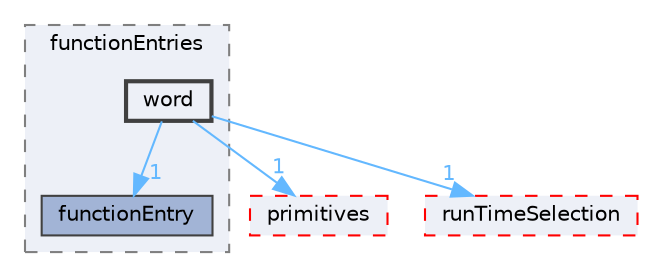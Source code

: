 digraph "src/OpenFOAM/db/dictionary/functionEntries/word"
{
 // LATEX_PDF_SIZE
  bgcolor="transparent";
  edge [fontname=Helvetica,fontsize=10,labelfontname=Helvetica,labelfontsize=10];
  node [fontname=Helvetica,fontsize=10,shape=box,height=0.2,width=0.4];
  compound=true
  subgraph clusterdir_02d80f093374efbc333e223ddfd028a9 {
    graph [ bgcolor="#edf0f7", pencolor="grey50", label="functionEntries", fontname=Helvetica,fontsize=10 style="filled,dashed", URL="dir_02d80f093374efbc333e223ddfd028a9.html",tooltip=""]
  dir_93ae320f13f2b5009a9bc00443e35e66 [label="functionEntry", fillcolor="#a2b4d6", color="grey25", style="filled", URL="dir_93ae320f13f2b5009a9bc00443e35e66.html",tooltip=""];
  dir_def5ba3bcb3282a139e8b88b9b43cd53 [label="word", fillcolor="#edf0f7", color="grey25", style="filled,bold", URL="dir_def5ba3bcb3282a139e8b88b9b43cd53.html",tooltip=""];
  }
  dir_3e50f45338116b169052b428016851aa [label="primitives", fillcolor="#edf0f7", color="red", style="filled,dashed", URL="dir_3e50f45338116b169052b428016851aa.html",tooltip=""];
  dir_97107bb83a2a5bbfad7ddd584e3f301c [label="runTimeSelection", fillcolor="#edf0f7", color="red", style="filled,dashed", URL="dir_97107bb83a2a5bbfad7ddd584e3f301c.html",tooltip=""];
  dir_def5ba3bcb3282a139e8b88b9b43cd53->dir_3e50f45338116b169052b428016851aa [headlabel="1", labeldistance=1.5 headhref="dir_004411_003069.html" href="dir_004411_003069.html" color="steelblue1" fontcolor="steelblue1"];
  dir_def5ba3bcb3282a139e8b88b9b43cd53->dir_93ae320f13f2b5009a9bc00443e35e66 [headlabel="1", labeldistance=1.5 headhref="dir_004411_001513.html" href="dir_004411_001513.html" color="steelblue1" fontcolor="steelblue1"];
  dir_def5ba3bcb3282a139e8b88b9b43cd53->dir_97107bb83a2a5bbfad7ddd584e3f301c [headlabel="1", labeldistance=1.5 headhref="dir_004411_003384.html" href="dir_004411_003384.html" color="steelblue1" fontcolor="steelblue1"];
}

